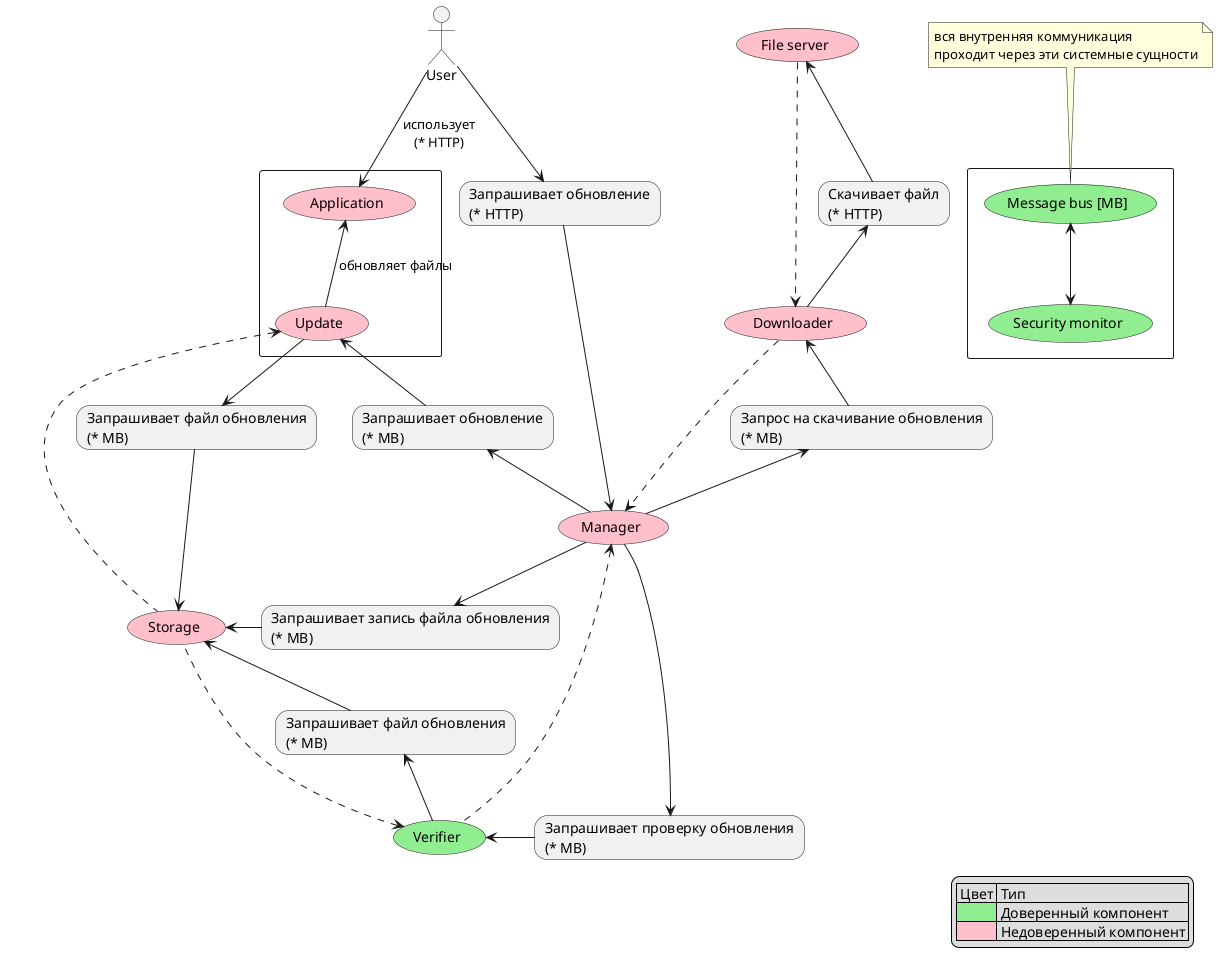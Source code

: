 @startuml dfd-tcb

skinparam card {
    RoundCorner 25    
}

legend right
    | Цвет | Тип |
    |<#lightgreen> | Доверенный компонент |
    |<#pink>| Недоверенный компонент |
endlegend

rectangle {
    (Update) #pink
    (Application) #pink
}

rectangle {
    (Message bus [MB]) as kafka #lightgreen
    (Security monitor) as monitor #lightgreen
    monitor <-up-> kafka
}
note "вся внутренняя коммуникация\nпроходит через эти системные сущности" as n1
n1 -[hidden]d-> kafka 


:User: --> Application: использует\n(* HTTP)
Application <-down- Update: обновляет файлы

(Manager) #pink
(File server) as server #pink 
(Downloader) as downloader #pink 
(Verifier) #lightgreen
(Storage) #pink

card "Запрашивает обновление\n(* HTTP)" as userUpdateRequest
card "Запрос на скачивание обновления\n(* MB)" as downloadRequest
card "Запрашивает проверку обновления\n(* MB)" as verificationRequest
card "Запрашивает запись файла обновления\n(* MB)" as managerWriteRequest
card "Запрашивает файл обновления\n(* MB)" as verificationReadRequest
card "Запрашивает файл обновления\n(* MB)" as updateReadRequest
card "Запрашивает обновление\n(* MB)" as managerUpdateRequest
card "Скачивает файл\n(* HTTP)" as serverDownloadRequest




User --> userUpdateRequest 
Manager <-up- userUpdateRequest
Manager -up-> downloadRequest 
downloadRequest -up-> downloader
downloader -up-> serverDownloadRequest
server <-- serverDownloadRequest
downloader <.up. server
Manager <.up. downloader
Manager -down-> managerWriteRequest
managerWriteRequest -> Storage
verificationRequest <-left- Manager
Verifier <- verificationRequest
Verifier -up-> verificationReadRequest
Manager <.down. Verifier
verificationReadRequest -up-> Storage
Verifier <.. Storage
Update -down-> updateReadRequest
updateReadRequest -down-> Storage
Update <.down. Storage
managerUpdateRequest <-- Manager
Update <-- managerUpdateRequest

@enduml